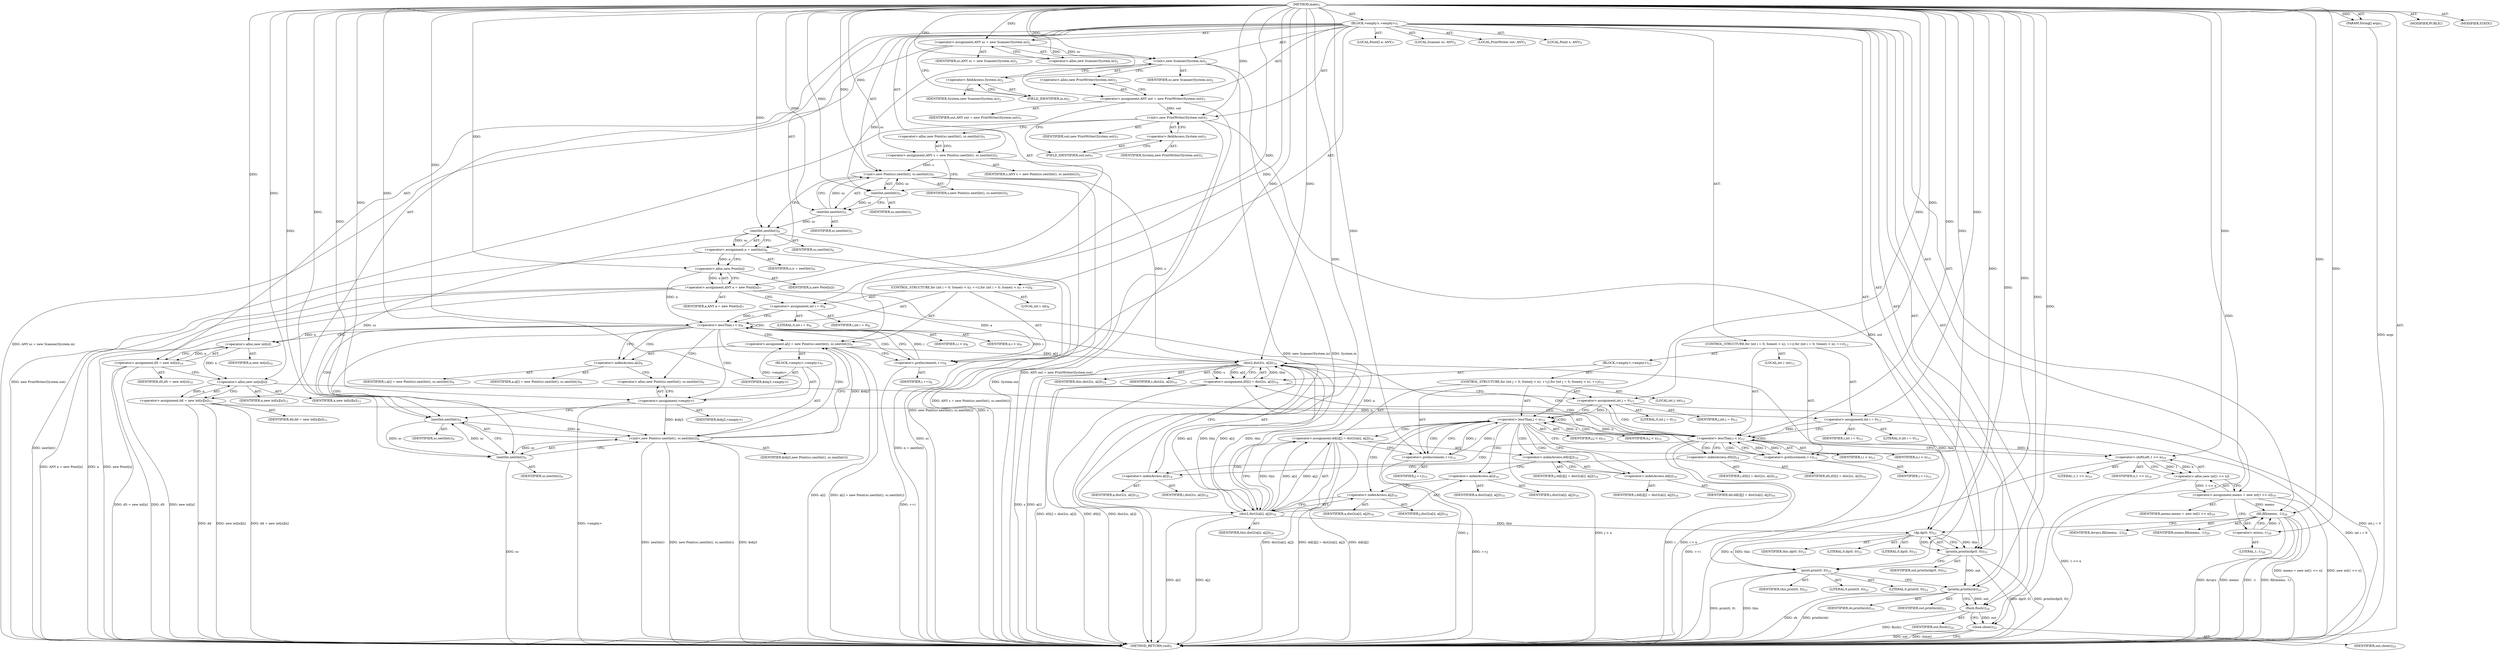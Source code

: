 digraph "main" {  
"23" [label = <(METHOD,main)<SUB>1</SUB>> ]
"24" [label = <(PARAM,String[] args)<SUB>1</SUB>> ]
"25" [label = <(BLOCK,&lt;empty&gt;,&lt;empty&gt;)<SUB>1</SUB>> ]
"4" [label = <(LOCAL,Scanner sc: ANY)<SUB>2</SUB>> ]
"26" [label = <(&lt;operator&gt;.assignment,ANY sc = new Scanner(System.in))<SUB>2</SUB>> ]
"27" [label = <(IDENTIFIER,sc,ANY sc = new Scanner(System.in))<SUB>2</SUB>> ]
"28" [label = <(&lt;operator&gt;.alloc,new Scanner(System.in))<SUB>2</SUB>> ]
"29" [label = <(&lt;init&gt;,new Scanner(System.in))<SUB>2</SUB>> ]
"3" [label = <(IDENTIFIER,sc,new Scanner(System.in))<SUB>2</SUB>> ]
"30" [label = <(&lt;operator&gt;.fieldAccess,System.in)<SUB>2</SUB>> ]
"31" [label = <(IDENTIFIER,System,new Scanner(System.in))<SUB>2</SUB>> ]
"32" [label = <(FIELD_IDENTIFIER,in,in)<SUB>2</SUB>> ]
"6" [label = <(LOCAL,PrintWriter out: ANY)<SUB>3</SUB>> ]
"33" [label = <(&lt;operator&gt;.assignment,ANY out = new PrintWriter(System.out))<SUB>3</SUB>> ]
"34" [label = <(IDENTIFIER,out,ANY out = new PrintWriter(System.out))<SUB>3</SUB>> ]
"35" [label = <(&lt;operator&gt;.alloc,new PrintWriter(System.out))<SUB>3</SUB>> ]
"36" [label = <(&lt;init&gt;,new PrintWriter(System.out))<SUB>3</SUB>> ]
"5" [label = <(IDENTIFIER,out,new PrintWriter(System.out))<SUB>3</SUB>> ]
"37" [label = <(&lt;operator&gt;.fieldAccess,System.out)<SUB>3</SUB>> ]
"38" [label = <(IDENTIFIER,System,new PrintWriter(System.out))<SUB>3</SUB>> ]
"39" [label = <(FIELD_IDENTIFIER,out,out)<SUB>3</SUB>> ]
"8" [label = <(LOCAL,Point s: ANY)<SUB>5</SUB>> ]
"40" [label = <(&lt;operator&gt;.assignment,ANY s = new Point(sc.nextInt(), sc.nextInt()))<SUB>5</SUB>> ]
"41" [label = <(IDENTIFIER,s,ANY s = new Point(sc.nextInt(), sc.nextInt()))<SUB>5</SUB>> ]
"42" [label = <(&lt;operator&gt;.alloc,new Point(sc.nextInt(), sc.nextInt()))<SUB>5</SUB>> ]
"43" [label = <(&lt;init&gt;,new Point(sc.nextInt(), sc.nextInt()))<SUB>5</SUB>> ]
"7" [label = <(IDENTIFIER,s,new Point(sc.nextInt(), sc.nextInt()))<SUB>5</SUB>> ]
"44" [label = <(nextInt,nextInt())<SUB>5</SUB>> ]
"45" [label = <(IDENTIFIER,sc,nextInt())<SUB>5</SUB>> ]
"46" [label = <(nextInt,nextInt())<SUB>5</SUB>> ]
"47" [label = <(IDENTIFIER,sc,nextInt())<SUB>5</SUB>> ]
"48" [label = <(&lt;operator&gt;.assignment,n = nextInt())<SUB>6</SUB>> ]
"49" [label = <(IDENTIFIER,n,n = nextInt())<SUB>6</SUB>> ]
"50" [label = <(nextInt,nextInt())<SUB>6</SUB>> ]
"51" [label = <(IDENTIFIER,sc,nextInt())<SUB>6</SUB>> ]
"52" [label = <(LOCAL,Point[] a: ANY)<SUB>7</SUB>> ]
"53" [label = <(&lt;operator&gt;.assignment,ANY a = new Point[n])<SUB>7</SUB>> ]
"54" [label = <(IDENTIFIER,a,ANY a = new Point[n])<SUB>7</SUB>> ]
"55" [label = <(&lt;operator&gt;.alloc,new Point[n])> ]
"56" [label = <(IDENTIFIER,n,new Point[n])<SUB>7</SUB>> ]
"57" [label = <(CONTROL_STRUCTURE,for (int i = 0; Some(i &lt; n); ++i),for (int i = 0; Some(i &lt; n); ++i))<SUB>8</SUB>> ]
"58" [label = <(LOCAL,int i: int)<SUB>8</SUB>> ]
"59" [label = <(&lt;operator&gt;.assignment,int i = 0)<SUB>8</SUB>> ]
"60" [label = <(IDENTIFIER,i,int i = 0)<SUB>8</SUB>> ]
"61" [label = <(LITERAL,0,int i = 0)<SUB>8</SUB>> ]
"62" [label = <(&lt;operator&gt;.lessThan,i &lt; n)<SUB>8</SUB>> ]
"63" [label = <(IDENTIFIER,i,i &lt; n)<SUB>8</SUB>> ]
"64" [label = <(IDENTIFIER,n,i &lt; n)<SUB>8</SUB>> ]
"65" [label = <(&lt;operator&gt;.preIncrement,++i)<SUB>8</SUB>> ]
"66" [label = <(IDENTIFIER,i,++i)<SUB>8</SUB>> ]
"67" [label = <(&lt;operator&gt;.assignment,a[i] = new Point(sc.nextInt(), sc.nextInt()))<SUB>9</SUB>> ]
"68" [label = <(&lt;operator&gt;.indexAccess,a[i])<SUB>9</SUB>> ]
"69" [label = <(IDENTIFIER,a,a[i] = new Point(sc.nextInt(), sc.nextInt()))<SUB>9</SUB>> ]
"70" [label = <(IDENTIFIER,i,a[i] = new Point(sc.nextInt(), sc.nextInt()))<SUB>9</SUB>> ]
"71" [label = <(BLOCK,&lt;empty&gt;,&lt;empty&gt;)<SUB>9</SUB>> ]
"72" [label = <(&lt;operator&gt;.assignment,&lt;empty&gt;)> ]
"73" [label = <(IDENTIFIER,$obj3,&lt;empty&gt;)> ]
"74" [label = <(&lt;operator&gt;.alloc,new Point(sc.nextInt(), sc.nextInt()))<SUB>9</SUB>> ]
"75" [label = <(&lt;init&gt;,new Point(sc.nextInt(), sc.nextInt()))<SUB>9</SUB>> ]
"76" [label = <(IDENTIFIER,$obj3,new Point(sc.nextInt(), sc.nextInt()))> ]
"77" [label = <(nextInt,nextInt())<SUB>9</SUB>> ]
"78" [label = <(IDENTIFIER,sc,nextInt())<SUB>9</SUB>> ]
"79" [label = <(nextInt,nextInt())<SUB>9</SUB>> ]
"80" [label = <(IDENTIFIER,sc,nextInt())<SUB>9</SUB>> ]
"81" [label = <(IDENTIFIER,$obj3,&lt;empty&gt;)> ]
"82" [label = <(&lt;operator&gt;.assignment,dS = new int[n])<SUB>10</SUB>> ]
"83" [label = <(IDENTIFIER,dS,dS = new int[n])<SUB>10</SUB>> ]
"84" [label = <(&lt;operator&gt;.alloc,new int[n])> ]
"85" [label = <(IDENTIFIER,n,new int[n])<SUB>10</SUB>> ]
"86" [label = <(&lt;operator&gt;.assignment,dd = new int[n][n])<SUB>11</SUB>> ]
"87" [label = <(IDENTIFIER,dd,dd = new int[n][n])<SUB>11</SUB>> ]
"88" [label = <(&lt;operator&gt;.alloc,new int[n][n])> ]
"89" [label = <(IDENTIFIER,n,new int[n][n])<SUB>11</SUB>> ]
"90" [label = <(IDENTIFIER,n,new int[n][n])<SUB>11</SUB>> ]
"91" [label = <(CONTROL_STRUCTURE,for (int i = 0; Some(i &lt; n); ++i),for (int i = 0; Some(i &lt; n); ++i))<SUB>12</SUB>> ]
"92" [label = <(LOCAL,int i: int)<SUB>12</SUB>> ]
"93" [label = <(&lt;operator&gt;.assignment,int i = 0)<SUB>12</SUB>> ]
"94" [label = <(IDENTIFIER,i,int i = 0)<SUB>12</SUB>> ]
"95" [label = <(LITERAL,0,int i = 0)<SUB>12</SUB>> ]
"96" [label = <(&lt;operator&gt;.lessThan,i &lt; n)<SUB>12</SUB>> ]
"97" [label = <(IDENTIFIER,i,i &lt; n)<SUB>12</SUB>> ]
"98" [label = <(IDENTIFIER,n,i &lt; n)<SUB>12</SUB>> ]
"99" [label = <(&lt;operator&gt;.preIncrement,++i)<SUB>12</SUB>> ]
"100" [label = <(IDENTIFIER,i,++i)<SUB>12</SUB>> ]
"101" [label = <(BLOCK,&lt;empty&gt;,&lt;empty&gt;)<SUB>13</SUB>> ]
"102" [label = <(&lt;operator&gt;.assignment,dS[i] = dist2(s, a[i]))<SUB>14</SUB>> ]
"103" [label = <(&lt;operator&gt;.indexAccess,dS[i])<SUB>14</SUB>> ]
"104" [label = <(IDENTIFIER,dS,dS[i] = dist2(s, a[i]))<SUB>14</SUB>> ]
"105" [label = <(IDENTIFIER,i,dS[i] = dist2(s, a[i]))<SUB>14</SUB>> ]
"106" [label = <(dist2,dist2(s, a[i]))<SUB>14</SUB>> ]
"107" [label = <(IDENTIFIER,this,dist2(s, a[i]))<SUB>14</SUB>> ]
"108" [label = <(IDENTIFIER,s,dist2(s, a[i]))<SUB>14</SUB>> ]
"109" [label = <(&lt;operator&gt;.indexAccess,a[i])<SUB>14</SUB>> ]
"110" [label = <(IDENTIFIER,a,dist2(s, a[i]))<SUB>14</SUB>> ]
"111" [label = <(IDENTIFIER,i,dist2(s, a[i]))<SUB>14</SUB>> ]
"112" [label = <(CONTROL_STRUCTURE,for (int j = 0; Some(j &lt; n); ++j),for (int j = 0; Some(j &lt; n); ++j))<SUB>15</SUB>> ]
"113" [label = <(LOCAL,int j: int)<SUB>15</SUB>> ]
"114" [label = <(&lt;operator&gt;.assignment,int j = 0)<SUB>15</SUB>> ]
"115" [label = <(IDENTIFIER,j,int j = 0)<SUB>15</SUB>> ]
"116" [label = <(LITERAL,0,int j = 0)<SUB>15</SUB>> ]
"117" [label = <(&lt;operator&gt;.lessThan,j &lt; n)<SUB>15</SUB>> ]
"118" [label = <(IDENTIFIER,j,j &lt; n)<SUB>15</SUB>> ]
"119" [label = <(IDENTIFIER,n,j &lt; n)<SUB>15</SUB>> ]
"120" [label = <(&lt;operator&gt;.preIncrement,++j)<SUB>15</SUB>> ]
"121" [label = <(IDENTIFIER,j,++j)<SUB>15</SUB>> ]
"122" [label = <(&lt;operator&gt;.assignment,dd[i][j] = dist2(a[i], a[j]))<SUB>16</SUB>> ]
"123" [label = <(&lt;operator&gt;.indexAccess,dd[i][j])<SUB>16</SUB>> ]
"124" [label = <(&lt;operator&gt;.indexAccess,dd[i])<SUB>16</SUB>> ]
"125" [label = <(IDENTIFIER,dd,dd[i][j] = dist2(a[i], a[j]))<SUB>16</SUB>> ]
"126" [label = <(IDENTIFIER,i,dd[i][j] = dist2(a[i], a[j]))<SUB>16</SUB>> ]
"127" [label = <(IDENTIFIER,j,dd[i][j] = dist2(a[i], a[j]))<SUB>16</SUB>> ]
"128" [label = <(dist2,dist2(a[i], a[j]))<SUB>16</SUB>> ]
"129" [label = <(IDENTIFIER,this,dist2(a[i], a[j]))<SUB>16</SUB>> ]
"130" [label = <(&lt;operator&gt;.indexAccess,a[i])<SUB>16</SUB>> ]
"131" [label = <(IDENTIFIER,a,dist2(a[i], a[j]))<SUB>16</SUB>> ]
"132" [label = <(IDENTIFIER,i,dist2(a[i], a[j]))<SUB>16</SUB>> ]
"133" [label = <(&lt;operator&gt;.indexAccess,a[j])<SUB>16</SUB>> ]
"134" [label = <(IDENTIFIER,a,dist2(a[i], a[j]))<SUB>16</SUB>> ]
"135" [label = <(IDENTIFIER,j,dist2(a[i], a[j]))<SUB>16</SUB>> ]
"136" [label = <(&lt;operator&gt;.assignment,memo = new int[1 &lt;&lt; n])<SUB>19</SUB>> ]
"137" [label = <(IDENTIFIER,memo,memo = new int[1 &lt;&lt; n])<SUB>19</SUB>> ]
"138" [label = <(&lt;operator&gt;.alloc,new int[1 &lt;&lt; n])> ]
"139" [label = <(&lt;operator&gt;.shiftLeft,1 &lt;&lt; n)<SUB>19</SUB>> ]
"140" [label = <(LITERAL,1,1 &lt;&lt; n)<SUB>19</SUB>> ]
"141" [label = <(IDENTIFIER,n,1 &lt;&lt; n)<SUB>19</SUB>> ]
"142" [label = <(fill,fill(memo, -1))<SUB>20</SUB>> ]
"143" [label = <(IDENTIFIER,Arrays,fill(memo, -1))<SUB>20</SUB>> ]
"144" [label = <(IDENTIFIER,memo,fill(memo, -1))<SUB>20</SUB>> ]
"145" [label = <(&lt;operator&gt;.minus,-1)<SUB>20</SUB>> ]
"146" [label = <(LITERAL,1,-1)<SUB>20</SUB>> ]
"147" [label = <(println,println(dp(0, 0)))<SUB>21</SUB>> ]
"148" [label = <(IDENTIFIER,out,println(dp(0, 0)))<SUB>21</SUB>> ]
"149" [label = <(dp,dp(0, 0))<SUB>21</SUB>> ]
"150" [label = <(IDENTIFIER,this,dp(0, 0))<SUB>21</SUB>> ]
"151" [label = <(LITERAL,0,dp(0, 0))<SUB>21</SUB>> ]
"152" [label = <(LITERAL,0,dp(0, 0))<SUB>21</SUB>> ]
"153" [label = <(print,print(0, 0))<SUB>22</SUB>> ]
"154" [label = <(IDENTIFIER,this,print(0, 0))<SUB>22</SUB>> ]
"155" [label = <(LITERAL,0,print(0, 0))<SUB>22</SUB>> ]
"156" [label = <(LITERAL,0,print(0, 0))<SUB>22</SUB>> ]
"157" [label = <(println,println(sb))<SUB>23</SUB>> ]
"158" [label = <(IDENTIFIER,out,println(sb))<SUB>23</SUB>> ]
"159" [label = <(IDENTIFIER,sb,println(sb))<SUB>23</SUB>> ]
"160" [label = <(flush,flush())<SUB>24</SUB>> ]
"161" [label = <(IDENTIFIER,out,flush())<SUB>24</SUB>> ]
"162" [label = <(close,close())<SUB>25</SUB>> ]
"163" [label = <(IDENTIFIER,out,close())<SUB>25</SUB>> ]
"164" [label = <(MODIFIER,PUBLIC)> ]
"165" [label = <(MODIFIER,STATIC)> ]
"166" [label = <(METHOD_RETURN,void)<SUB>1</SUB>> ]
  "23" -> "24"  [ label = "AST: "] 
  "23" -> "25"  [ label = "AST: "] 
  "23" -> "164"  [ label = "AST: "] 
  "23" -> "165"  [ label = "AST: "] 
  "23" -> "166"  [ label = "AST: "] 
  "25" -> "4"  [ label = "AST: "] 
  "25" -> "26"  [ label = "AST: "] 
  "25" -> "29"  [ label = "AST: "] 
  "25" -> "6"  [ label = "AST: "] 
  "25" -> "33"  [ label = "AST: "] 
  "25" -> "36"  [ label = "AST: "] 
  "25" -> "8"  [ label = "AST: "] 
  "25" -> "40"  [ label = "AST: "] 
  "25" -> "43"  [ label = "AST: "] 
  "25" -> "48"  [ label = "AST: "] 
  "25" -> "52"  [ label = "AST: "] 
  "25" -> "53"  [ label = "AST: "] 
  "25" -> "57"  [ label = "AST: "] 
  "25" -> "82"  [ label = "AST: "] 
  "25" -> "86"  [ label = "AST: "] 
  "25" -> "91"  [ label = "AST: "] 
  "25" -> "136"  [ label = "AST: "] 
  "25" -> "142"  [ label = "AST: "] 
  "25" -> "147"  [ label = "AST: "] 
  "25" -> "153"  [ label = "AST: "] 
  "25" -> "157"  [ label = "AST: "] 
  "25" -> "160"  [ label = "AST: "] 
  "25" -> "162"  [ label = "AST: "] 
  "26" -> "27"  [ label = "AST: "] 
  "26" -> "28"  [ label = "AST: "] 
  "29" -> "3"  [ label = "AST: "] 
  "29" -> "30"  [ label = "AST: "] 
  "30" -> "31"  [ label = "AST: "] 
  "30" -> "32"  [ label = "AST: "] 
  "33" -> "34"  [ label = "AST: "] 
  "33" -> "35"  [ label = "AST: "] 
  "36" -> "5"  [ label = "AST: "] 
  "36" -> "37"  [ label = "AST: "] 
  "37" -> "38"  [ label = "AST: "] 
  "37" -> "39"  [ label = "AST: "] 
  "40" -> "41"  [ label = "AST: "] 
  "40" -> "42"  [ label = "AST: "] 
  "43" -> "7"  [ label = "AST: "] 
  "43" -> "44"  [ label = "AST: "] 
  "43" -> "46"  [ label = "AST: "] 
  "44" -> "45"  [ label = "AST: "] 
  "46" -> "47"  [ label = "AST: "] 
  "48" -> "49"  [ label = "AST: "] 
  "48" -> "50"  [ label = "AST: "] 
  "50" -> "51"  [ label = "AST: "] 
  "53" -> "54"  [ label = "AST: "] 
  "53" -> "55"  [ label = "AST: "] 
  "55" -> "56"  [ label = "AST: "] 
  "57" -> "58"  [ label = "AST: "] 
  "57" -> "59"  [ label = "AST: "] 
  "57" -> "62"  [ label = "AST: "] 
  "57" -> "65"  [ label = "AST: "] 
  "57" -> "67"  [ label = "AST: "] 
  "59" -> "60"  [ label = "AST: "] 
  "59" -> "61"  [ label = "AST: "] 
  "62" -> "63"  [ label = "AST: "] 
  "62" -> "64"  [ label = "AST: "] 
  "65" -> "66"  [ label = "AST: "] 
  "67" -> "68"  [ label = "AST: "] 
  "67" -> "71"  [ label = "AST: "] 
  "68" -> "69"  [ label = "AST: "] 
  "68" -> "70"  [ label = "AST: "] 
  "71" -> "72"  [ label = "AST: "] 
  "71" -> "75"  [ label = "AST: "] 
  "71" -> "81"  [ label = "AST: "] 
  "72" -> "73"  [ label = "AST: "] 
  "72" -> "74"  [ label = "AST: "] 
  "75" -> "76"  [ label = "AST: "] 
  "75" -> "77"  [ label = "AST: "] 
  "75" -> "79"  [ label = "AST: "] 
  "77" -> "78"  [ label = "AST: "] 
  "79" -> "80"  [ label = "AST: "] 
  "82" -> "83"  [ label = "AST: "] 
  "82" -> "84"  [ label = "AST: "] 
  "84" -> "85"  [ label = "AST: "] 
  "86" -> "87"  [ label = "AST: "] 
  "86" -> "88"  [ label = "AST: "] 
  "88" -> "89"  [ label = "AST: "] 
  "88" -> "90"  [ label = "AST: "] 
  "91" -> "92"  [ label = "AST: "] 
  "91" -> "93"  [ label = "AST: "] 
  "91" -> "96"  [ label = "AST: "] 
  "91" -> "99"  [ label = "AST: "] 
  "91" -> "101"  [ label = "AST: "] 
  "93" -> "94"  [ label = "AST: "] 
  "93" -> "95"  [ label = "AST: "] 
  "96" -> "97"  [ label = "AST: "] 
  "96" -> "98"  [ label = "AST: "] 
  "99" -> "100"  [ label = "AST: "] 
  "101" -> "102"  [ label = "AST: "] 
  "101" -> "112"  [ label = "AST: "] 
  "102" -> "103"  [ label = "AST: "] 
  "102" -> "106"  [ label = "AST: "] 
  "103" -> "104"  [ label = "AST: "] 
  "103" -> "105"  [ label = "AST: "] 
  "106" -> "107"  [ label = "AST: "] 
  "106" -> "108"  [ label = "AST: "] 
  "106" -> "109"  [ label = "AST: "] 
  "109" -> "110"  [ label = "AST: "] 
  "109" -> "111"  [ label = "AST: "] 
  "112" -> "113"  [ label = "AST: "] 
  "112" -> "114"  [ label = "AST: "] 
  "112" -> "117"  [ label = "AST: "] 
  "112" -> "120"  [ label = "AST: "] 
  "112" -> "122"  [ label = "AST: "] 
  "114" -> "115"  [ label = "AST: "] 
  "114" -> "116"  [ label = "AST: "] 
  "117" -> "118"  [ label = "AST: "] 
  "117" -> "119"  [ label = "AST: "] 
  "120" -> "121"  [ label = "AST: "] 
  "122" -> "123"  [ label = "AST: "] 
  "122" -> "128"  [ label = "AST: "] 
  "123" -> "124"  [ label = "AST: "] 
  "123" -> "127"  [ label = "AST: "] 
  "124" -> "125"  [ label = "AST: "] 
  "124" -> "126"  [ label = "AST: "] 
  "128" -> "129"  [ label = "AST: "] 
  "128" -> "130"  [ label = "AST: "] 
  "128" -> "133"  [ label = "AST: "] 
  "130" -> "131"  [ label = "AST: "] 
  "130" -> "132"  [ label = "AST: "] 
  "133" -> "134"  [ label = "AST: "] 
  "133" -> "135"  [ label = "AST: "] 
  "136" -> "137"  [ label = "AST: "] 
  "136" -> "138"  [ label = "AST: "] 
  "138" -> "139"  [ label = "AST: "] 
  "139" -> "140"  [ label = "AST: "] 
  "139" -> "141"  [ label = "AST: "] 
  "142" -> "143"  [ label = "AST: "] 
  "142" -> "144"  [ label = "AST: "] 
  "142" -> "145"  [ label = "AST: "] 
  "145" -> "146"  [ label = "AST: "] 
  "147" -> "148"  [ label = "AST: "] 
  "147" -> "149"  [ label = "AST: "] 
  "149" -> "150"  [ label = "AST: "] 
  "149" -> "151"  [ label = "AST: "] 
  "149" -> "152"  [ label = "AST: "] 
  "153" -> "154"  [ label = "AST: "] 
  "153" -> "155"  [ label = "AST: "] 
  "153" -> "156"  [ label = "AST: "] 
  "157" -> "158"  [ label = "AST: "] 
  "157" -> "159"  [ label = "AST: "] 
  "160" -> "161"  [ label = "AST: "] 
  "162" -> "163"  [ label = "AST: "] 
  "26" -> "32"  [ label = "CFG: "] 
  "29" -> "35"  [ label = "CFG: "] 
  "33" -> "39"  [ label = "CFG: "] 
  "36" -> "42"  [ label = "CFG: "] 
  "40" -> "44"  [ label = "CFG: "] 
  "43" -> "50"  [ label = "CFG: "] 
  "48" -> "55"  [ label = "CFG: "] 
  "53" -> "59"  [ label = "CFG: "] 
  "82" -> "88"  [ label = "CFG: "] 
  "86" -> "93"  [ label = "CFG: "] 
  "136" -> "145"  [ label = "CFG: "] 
  "142" -> "149"  [ label = "CFG: "] 
  "147" -> "153"  [ label = "CFG: "] 
  "153" -> "157"  [ label = "CFG: "] 
  "157" -> "160"  [ label = "CFG: "] 
  "160" -> "162"  [ label = "CFG: "] 
  "162" -> "166"  [ label = "CFG: "] 
  "28" -> "26"  [ label = "CFG: "] 
  "30" -> "29"  [ label = "CFG: "] 
  "35" -> "33"  [ label = "CFG: "] 
  "37" -> "36"  [ label = "CFG: "] 
  "42" -> "40"  [ label = "CFG: "] 
  "44" -> "46"  [ label = "CFG: "] 
  "46" -> "43"  [ label = "CFG: "] 
  "50" -> "48"  [ label = "CFG: "] 
  "55" -> "53"  [ label = "CFG: "] 
  "59" -> "62"  [ label = "CFG: "] 
  "62" -> "68"  [ label = "CFG: "] 
  "62" -> "84"  [ label = "CFG: "] 
  "65" -> "62"  [ label = "CFG: "] 
  "67" -> "65"  [ label = "CFG: "] 
  "84" -> "82"  [ label = "CFG: "] 
  "88" -> "86"  [ label = "CFG: "] 
  "93" -> "96"  [ label = "CFG: "] 
  "96" -> "103"  [ label = "CFG: "] 
  "96" -> "139"  [ label = "CFG: "] 
  "99" -> "96"  [ label = "CFG: "] 
  "138" -> "136"  [ label = "CFG: "] 
  "145" -> "142"  [ label = "CFG: "] 
  "149" -> "147"  [ label = "CFG: "] 
  "32" -> "30"  [ label = "CFG: "] 
  "39" -> "37"  [ label = "CFG: "] 
  "68" -> "74"  [ label = "CFG: "] 
  "102" -> "114"  [ label = "CFG: "] 
  "139" -> "138"  [ label = "CFG: "] 
  "72" -> "77"  [ label = "CFG: "] 
  "75" -> "67"  [ label = "CFG: "] 
  "103" -> "109"  [ label = "CFG: "] 
  "106" -> "102"  [ label = "CFG: "] 
  "114" -> "117"  [ label = "CFG: "] 
  "117" -> "124"  [ label = "CFG: "] 
  "117" -> "99"  [ label = "CFG: "] 
  "120" -> "117"  [ label = "CFG: "] 
  "122" -> "120"  [ label = "CFG: "] 
  "74" -> "72"  [ label = "CFG: "] 
  "77" -> "79"  [ label = "CFG: "] 
  "79" -> "75"  [ label = "CFG: "] 
  "109" -> "106"  [ label = "CFG: "] 
  "123" -> "130"  [ label = "CFG: "] 
  "128" -> "122"  [ label = "CFG: "] 
  "124" -> "123"  [ label = "CFG: "] 
  "130" -> "133"  [ label = "CFG: "] 
  "133" -> "128"  [ label = "CFG: "] 
  "23" -> "28"  [ label = "CFG: "] 
  "24" -> "166"  [ label = "DDG: args"] 
  "26" -> "166"  [ label = "DDG: ANY sc = new Scanner(System.in)"] 
  "29" -> "166"  [ label = "DDG: System.in"] 
  "29" -> "166"  [ label = "DDG: new Scanner(System.in)"] 
  "33" -> "166"  [ label = "DDG: ANY out = new PrintWriter(System.out)"] 
  "36" -> "166"  [ label = "DDG: System.out"] 
  "36" -> "166"  [ label = "DDG: new PrintWriter(System.out)"] 
  "40" -> "166"  [ label = "DDG: ANY s = new Point(sc.nextInt(), sc.nextInt())"] 
  "43" -> "166"  [ label = "DDG: s"] 
  "43" -> "166"  [ label = "DDG: new Point(sc.nextInt(), sc.nextInt())"] 
  "50" -> "166"  [ label = "DDG: sc"] 
  "48" -> "166"  [ label = "DDG: nextInt()"] 
  "48" -> "166"  [ label = "DDG: n = nextInt()"] 
  "53" -> "166"  [ label = "DDG: a"] 
  "53" -> "166"  [ label = "DDG: new Point[n]"] 
  "53" -> "166"  [ label = "DDG: ANY a = new Point[n]"] 
  "82" -> "166"  [ label = "DDG: dS"] 
  "82" -> "166"  [ label = "DDG: new int[n]"] 
  "82" -> "166"  [ label = "DDG: dS = new int[n]"] 
  "86" -> "166"  [ label = "DDG: dd"] 
  "86" -> "166"  [ label = "DDG: new int[n][n]"] 
  "86" -> "166"  [ label = "DDG: dd = new int[n][n]"] 
  "93" -> "166"  [ label = "DDG: int i = 0"] 
  "96" -> "166"  [ label = "DDG: i"] 
  "96" -> "166"  [ label = "DDG: i &lt; n"] 
  "139" -> "166"  [ label = "DDG: n"] 
  "138" -> "166"  [ label = "DDG: 1 &lt;&lt; n"] 
  "136" -> "166"  [ label = "DDG: new int[1 &lt;&lt; n]"] 
  "136" -> "166"  [ label = "DDG: memo = new int[1 &lt;&lt; n]"] 
  "142" -> "166"  [ label = "DDG: memo"] 
  "142" -> "166"  [ label = "DDG: -1"] 
  "142" -> "166"  [ label = "DDG: fill(memo, -1)"] 
  "147" -> "166"  [ label = "DDG: dp(0, 0)"] 
  "147" -> "166"  [ label = "DDG: println(dp(0, 0))"] 
  "153" -> "166"  [ label = "DDG: this"] 
  "153" -> "166"  [ label = "DDG: print(0, 0)"] 
  "157" -> "166"  [ label = "DDG: println(sb)"] 
  "160" -> "166"  [ label = "DDG: flush()"] 
  "162" -> "166"  [ label = "DDG: out"] 
  "162" -> "166"  [ label = "DDG: close()"] 
  "102" -> "166"  [ label = "DDG: dS[i]"] 
  "106" -> "166"  [ label = "DDG: s"] 
  "106" -> "166"  [ label = "DDG: a[i]"] 
  "102" -> "166"  [ label = "DDG: dist2(s, a[i])"] 
  "102" -> "166"  [ label = "DDG: dS[i] = dist2(s, a[i])"] 
  "114" -> "166"  [ label = "DDG: int j = 0"] 
  "117" -> "166"  [ label = "DDG: j"] 
  "117" -> "166"  [ label = "DDG: j &lt; n"] 
  "99" -> "166"  [ label = "DDG: ++i"] 
  "122" -> "166"  [ label = "DDG: dd[i][j]"] 
  "128" -> "166"  [ label = "DDG: a[i]"] 
  "128" -> "166"  [ label = "DDG: a[j]"] 
  "122" -> "166"  [ label = "DDG: dist2(a[i], a[j])"] 
  "122" -> "166"  [ label = "DDG: dd[i][j] = dist2(a[i], a[j])"] 
  "120" -> "166"  [ label = "DDG: ++j"] 
  "67" -> "166"  [ label = "DDG: a[i]"] 
  "72" -> "166"  [ label = "DDG: &lt;empty&gt;"] 
  "75" -> "166"  [ label = "DDG: $obj3"] 
  "75" -> "166"  [ label = "DDG: nextInt()"] 
  "79" -> "166"  [ label = "DDG: sc"] 
  "75" -> "166"  [ label = "DDG: new Point(sc.nextInt(), sc.nextInt())"] 
  "67" -> "166"  [ label = "DDG: a[i] = new Point(sc.nextInt(), sc.nextInt())"] 
  "65" -> "166"  [ label = "DDG: ++i"] 
  "157" -> "166"  [ label = "DDG: sb"] 
  "142" -> "166"  [ label = "DDG: Arrays"] 
  "23" -> "24"  [ label = "DDG: "] 
  "23" -> "26"  [ label = "DDG: "] 
  "23" -> "33"  [ label = "DDG: "] 
  "23" -> "40"  [ label = "DDG: "] 
  "50" -> "48"  [ label = "DDG: sc"] 
  "55" -> "53"  [ label = "DDG: n"] 
  "84" -> "82"  [ label = "DDG: n"] 
  "88" -> "86"  [ label = "DDG: n"] 
  "138" -> "136"  [ label = "DDG: 1 &lt;&lt; n"] 
  "26" -> "29"  [ label = "DDG: sc"] 
  "23" -> "29"  [ label = "DDG: "] 
  "33" -> "36"  [ label = "DDG: out"] 
  "23" -> "36"  [ label = "DDG: "] 
  "40" -> "43"  [ label = "DDG: s"] 
  "23" -> "43"  [ label = "DDG: "] 
  "44" -> "43"  [ label = "DDG: sc"] 
  "46" -> "43"  [ label = "DDG: sc"] 
  "23" -> "59"  [ label = "DDG: "] 
  "72" -> "67"  [ label = "DDG: &lt;empty&gt;"] 
  "75" -> "67"  [ label = "DDG: $obj3"] 
  "23" -> "67"  [ label = "DDG: "] 
  "23" -> "93"  [ label = "DDG: "] 
  "23" -> "142"  [ label = "DDG: "] 
  "136" -> "142"  [ label = "DDG: memo"] 
  "145" -> "142"  [ label = "DDG: 1"] 
  "36" -> "147"  [ label = "DDG: out"] 
  "23" -> "147"  [ label = "DDG: "] 
  "149" -> "147"  [ label = "DDG: this"] 
  "149" -> "147"  [ label = "DDG: 0"] 
  "149" -> "153"  [ label = "DDG: this"] 
  "23" -> "153"  [ label = "DDG: "] 
  "147" -> "157"  [ label = "DDG: out"] 
  "23" -> "157"  [ label = "DDG: "] 
  "157" -> "160"  [ label = "DDG: out"] 
  "23" -> "160"  [ label = "DDG: "] 
  "160" -> "162"  [ label = "DDG: out"] 
  "23" -> "162"  [ label = "DDG: "] 
  "29" -> "44"  [ label = "DDG: sc"] 
  "23" -> "44"  [ label = "DDG: "] 
  "44" -> "46"  [ label = "DDG: sc"] 
  "23" -> "46"  [ label = "DDG: "] 
  "46" -> "50"  [ label = "DDG: sc"] 
  "23" -> "50"  [ label = "DDG: "] 
  "48" -> "55"  [ label = "DDG: n"] 
  "23" -> "55"  [ label = "DDG: "] 
  "59" -> "62"  [ label = "DDG: i"] 
  "65" -> "62"  [ label = "DDG: i"] 
  "23" -> "62"  [ label = "DDG: "] 
  "55" -> "62"  [ label = "DDG: n"] 
  "62" -> "65"  [ label = "DDG: i"] 
  "23" -> "65"  [ label = "DDG: "] 
  "62" -> "84"  [ label = "DDG: n"] 
  "23" -> "84"  [ label = "DDG: "] 
  "84" -> "88"  [ label = "DDG: n"] 
  "23" -> "88"  [ label = "DDG: "] 
  "93" -> "96"  [ label = "DDG: i"] 
  "99" -> "96"  [ label = "DDG: i"] 
  "23" -> "96"  [ label = "DDG: "] 
  "88" -> "96"  [ label = "DDG: n"] 
  "117" -> "96"  [ label = "DDG: n"] 
  "96" -> "99"  [ label = "DDG: i"] 
  "23" -> "99"  [ label = "DDG: "] 
  "106" -> "102"  [ label = "DDG: this"] 
  "106" -> "102"  [ label = "DDG: s"] 
  "106" -> "102"  [ label = "DDG: a[i]"] 
  "139" -> "138"  [ label = "DDG: 1"] 
  "139" -> "138"  [ label = "DDG: n"] 
  "23" -> "145"  [ label = "DDG: "] 
  "106" -> "149"  [ label = "DDG: this"] 
  "128" -> "149"  [ label = "DDG: this"] 
  "23" -> "149"  [ label = "DDG: "] 
  "23" -> "72"  [ label = "DDG: "] 
  "23" -> "81"  [ label = "DDG: "] 
  "23" -> "114"  [ label = "DDG: "] 
  "128" -> "122"  [ label = "DDG: this"] 
  "128" -> "122"  [ label = "DDG: a[i]"] 
  "128" -> "122"  [ label = "DDG: a[j]"] 
  "23" -> "139"  [ label = "DDG: "] 
  "96" -> "139"  [ label = "DDG: n"] 
  "72" -> "75"  [ label = "DDG: $obj3"] 
  "23" -> "75"  [ label = "DDG: "] 
  "77" -> "75"  [ label = "DDG: sc"] 
  "79" -> "75"  [ label = "DDG: sc"] 
  "128" -> "106"  [ label = "DDG: this"] 
  "23" -> "106"  [ label = "DDG: "] 
  "43" -> "106"  [ label = "DDG: s"] 
  "53" -> "106"  [ label = "DDG: a"] 
  "128" -> "106"  [ label = "DDG: a[i]"] 
  "67" -> "106"  [ label = "DDG: a[i]"] 
  "114" -> "117"  [ label = "DDG: j"] 
  "120" -> "117"  [ label = "DDG: j"] 
  "23" -> "117"  [ label = "DDG: "] 
  "96" -> "117"  [ label = "DDG: n"] 
  "117" -> "120"  [ label = "DDG: j"] 
  "23" -> "120"  [ label = "DDG: "] 
  "50" -> "77"  [ label = "DDG: sc"] 
  "79" -> "77"  [ label = "DDG: sc"] 
  "23" -> "77"  [ label = "DDG: "] 
  "77" -> "79"  [ label = "DDG: sc"] 
  "23" -> "79"  [ label = "DDG: "] 
  "106" -> "128"  [ label = "DDG: this"] 
  "23" -> "128"  [ label = "DDG: "] 
  "53" -> "128"  [ label = "DDG: a"] 
  "106" -> "128"  [ label = "DDG: a[i]"] 
  "62" -> "68"  [ label = "CDG: "] 
  "62" -> "77"  [ label = "CDG: "] 
  "62" -> "75"  [ label = "CDG: "] 
  "62" -> "72"  [ label = "CDG: "] 
  "62" -> "67"  [ label = "CDG: "] 
  "62" -> "74"  [ label = "CDG: "] 
  "62" -> "65"  [ label = "CDG: "] 
  "62" -> "79"  [ label = "CDG: "] 
  "62" -> "62"  [ label = "CDG: "] 
  "96" -> "96"  [ label = "CDG: "] 
  "96" -> "99"  [ label = "CDG: "] 
  "96" -> "102"  [ label = "CDG: "] 
  "96" -> "114"  [ label = "CDG: "] 
  "96" -> "103"  [ label = "CDG: "] 
  "96" -> "106"  [ label = "CDG: "] 
  "96" -> "117"  [ label = "CDG: "] 
  "96" -> "109"  [ label = "CDG: "] 
  "117" -> "120"  [ label = "CDG: "] 
  "117" -> "122"  [ label = "CDG: "] 
  "117" -> "128"  [ label = "CDG: "] 
  "117" -> "123"  [ label = "CDG: "] 
  "117" -> "130"  [ label = "CDG: "] 
  "117" -> "117"  [ label = "CDG: "] 
  "117" -> "124"  [ label = "CDG: "] 
  "117" -> "133"  [ label = "CDG: "] 
}
